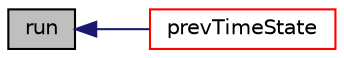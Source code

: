 digraph "run"
{
  bgcolor="transparent";
  edge [fontname="Helvetica",fontsize="10",labelfontname="Helvetica",labelfontsize="10"];
  node [fontname="Helvetica",fontsize="10",shape=record];
  rankdir="LR";
  Node18976 [label="run",height=0.2,width=0.4,color="black", fillcolor="grey75", style="filled", fontcolor="black"];
  Node18976 -> Node18977 [dir="back",color="midnightblue",fontsize="10",style="solid",fontname="Helvetica"];
  Node18977 [label="prevTimeState",height=0.2,width=0.4,color="red",URL="$a27457.html#a138041e78b81df1eee147266c7470a96",tooltip="Return previous TimeState if time is being sub-cycled. "];
}
